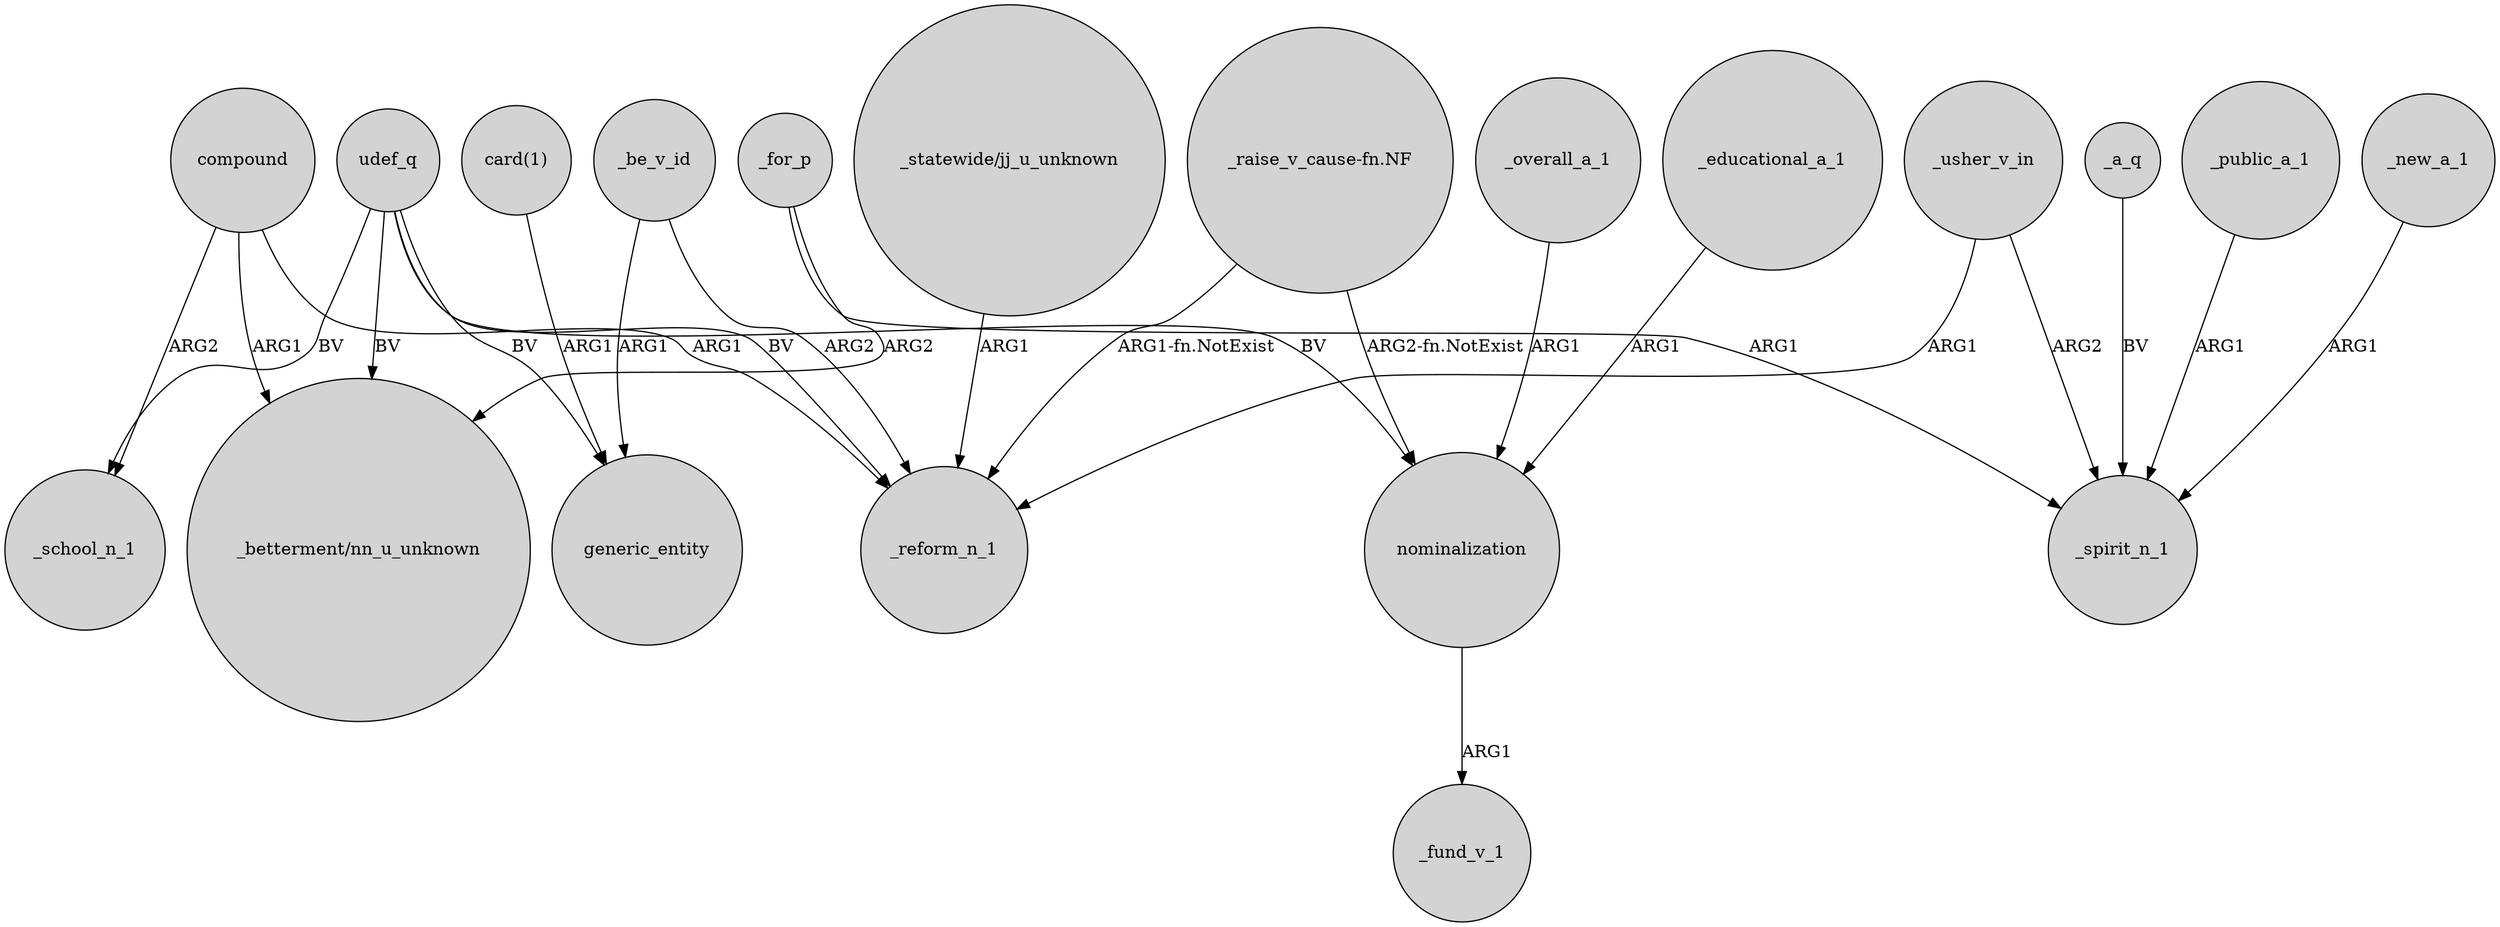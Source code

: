 digraph {
	node [shape=circle style=filled]
	_for_p -> "_betterment/nn_u_unknown" [label=ARG2]
	compound -> "_betterment/nn_u_unknown" [label=ARG1]
	udef_q -> generic_entity [label=BV]
	nominalization -> _fund_v_1 [label=ARG1]
	_for_p -> _spirit_n_1 [label=ARG1]
	"_raise_v_cause-fn.NF" -> _reform_n_1 [label="ARG1-fn.NotExist"]
	_overall_a_1 -> nominalization [label=ARG1]
	_a_q -> _spirit_n_1 [label=BV]
	_be_v_id -> generic_entity [label=ARG1]
	udef_q -> _reform_n_1 [label=BV]
	_public_a_1 -> _spirit_n_1 [label=ARG1]
	_new_a_1 -> _spirit_n_1 [label=ARG1]
	_usher_v_in -> _reform_n_1 [label=ARG1]
	"_statewide/jj_u_unknown" -> _reform_n_1 [label=ARG1]
	_be_v_id -> _reform_n_1 [label=ARG2]
	udef_q -> nominalization [label=BV]
	_educational_a_1 -> nominalization [label=ARG1]
	"card(1)" -> generic_entity [label=ARG1]
	udef_q -> "_betterment/nn_u_unknown" [label=BV]
	_usher_v_in -> _spirit_n_1 [label=ARG2]
	compound -> _school_n_1 [label=ARG2]
	udef_q -> _school_n_1 [label=BV]
	compound -> _reform_n_1 [label=ARG1]
	"_raise_v_cause-fn.NF" -> nominalization [label="ARG2-fn.NotExist"]
}
